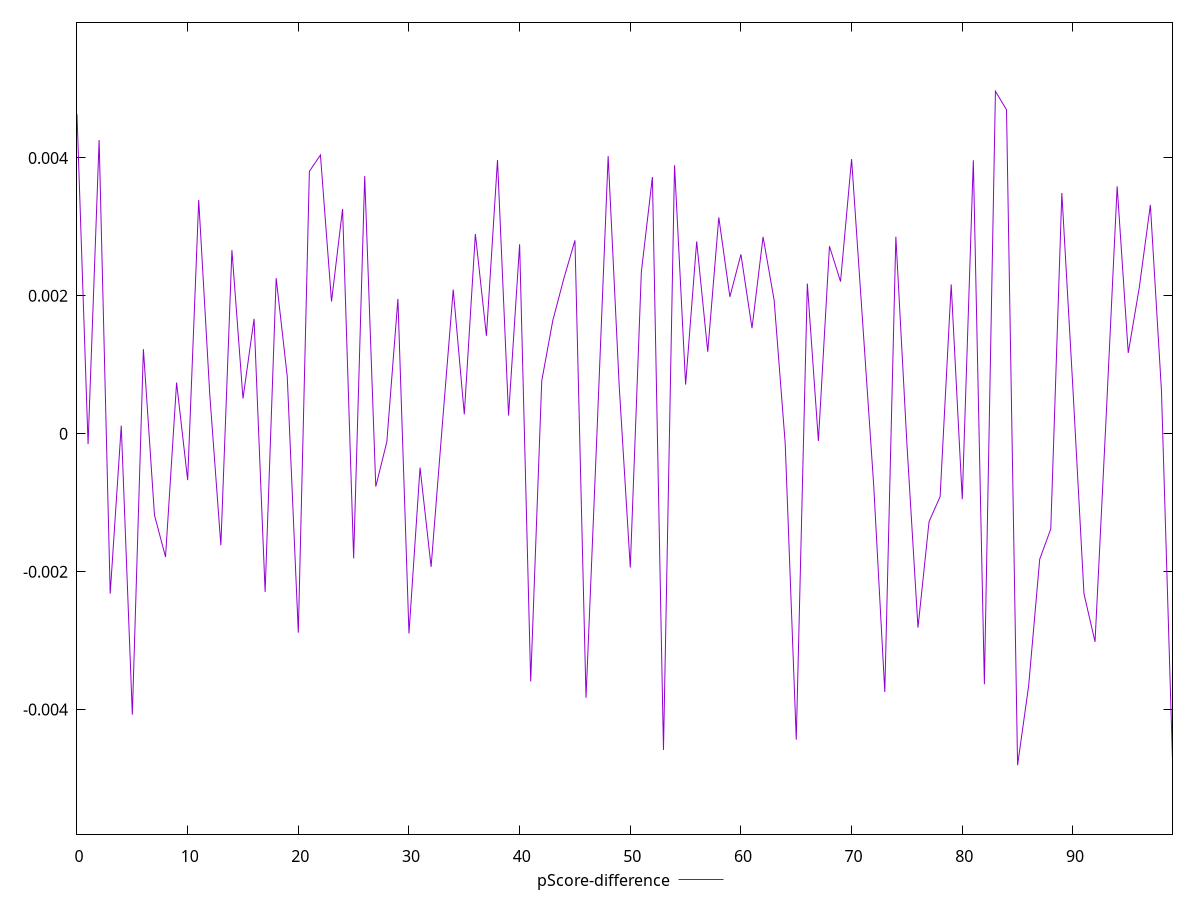 reset

$pScoreDifference <<EOF
0 0.004633148203511461
1 -0.00015024457692647264
2 0.004259793192859518
3 -0.002319353190416318
4 0.00011823262116961164
5 -0.0040732235013565266
6 0.0012271779052507314
7 -0.0011778151233158285
8 -0.0017870020284290744
9 0.0007422197308412093
10 -0.000672664999411321
11 0.0033895154785756887
12 0.0005655905140692363
13 -0.0016176573569777197
14 0.002662251213582323
15 0.0005115562226308823
16 0.0016670650968646505
17 -0.002293960887049251
18 0.0022568959790082443
19 0.0008298960657757704
20 -0.0028841036552046395
21 0.0038059762147217846
22 0.004042720988287618
23 0.0019186434717007872
24 0.003260681106960539
25 -0.0018061703027549836
26 0.0037367513506340044
27 -0.0007661340081631662
28 -0.00011632704021058426
29 0.001954957892884246
30 -0.0028965081016607552
31 -0.000490809702783146
32 -0.0019301785968836027
33 0.00010170731990755133
34 0.0020914544518153555
35 0.00028207873599417344
36 0.0028973393904146993
37 0.001419894888388451
38 0.003970309199212374
39 0.0002649022723475447
40 0.002748238779102685
41 -0.0035918671893097054
42 0.0007673164263812815
43 0.0016442282031858824
44 0.00225353481421664
45 0.0028048244507787867
46 -0.003828856235066458
47 0.00005547468655808796
48 0.004026503789321345
49 0.0006896813008655522
50 -0.0019402710788366528
51 0.0023467757532273925
52 0.0037232887571984064
53 -0.004585587518987855
54 0.0038939220963184473
55 0.0007130330124233142
56 0.0027887795912254765
57 0.0011887184706080856
58 0.003137735137013098
59 0.001986097298953271
60 0.0026012249706445223
61 0.0015312148966006855
62 0.0028553684032323057
63 0.0019367908034627623
64 -0.00013787116876640138
65 -0.004435786119026508
66 0.002178542178534082
67 -0.00010404714898260004
68 0.002719934570049709
69 0.002206904406169219
70 0.003983278294474979
71 0.0016163097947358152
72 -0.0007536598014662443
73 -0.0037445988837442323
74 0.0028582631754610066
75 -0.00014972274284930087
76 -0.0028111505348397126
77 -0.001274573061518125
78 -0.000911905195391749
79 0.0021654808947345616
80 -0.0009500859911399928
81 0.003965986019082046
82 -0.00363244984286204
83 0.00496718683934283
84 0.004697992697075382
85 -0.004806349845734581
86 -0.003656088516434508
87 -0.0018195130924880676
88 -0.0013802437337172568
89 0.0034911094887226657
90 0.0006574614438250581
91 -0.0023198452093122768
92 -0.00301773621074386
93 0.00023047945832221917
94 0.0035881423077086527
95 0.0011723465341840766
96 0.00212208365541533
97 0.003318114483110368
98 0.0006326393487344761
99 -0.004734911447995871
EOF

set key outside below
set xrange [0:99]
set yrange [-0.005806349845734581:0.00596718683934283]
set trange [-0.005806349845734581:0.00596718683934283]
set terminal svg size 640, 500 enhanced background rgb 'white'
set output "report_00025_2021-02-22T21:38:55.199Z/first-meaningful-paint/samples/pages+cached+noadtech/pScore-difference/values.svg"

plot $pScoreDifference title "pScore-difference" with line

reset
